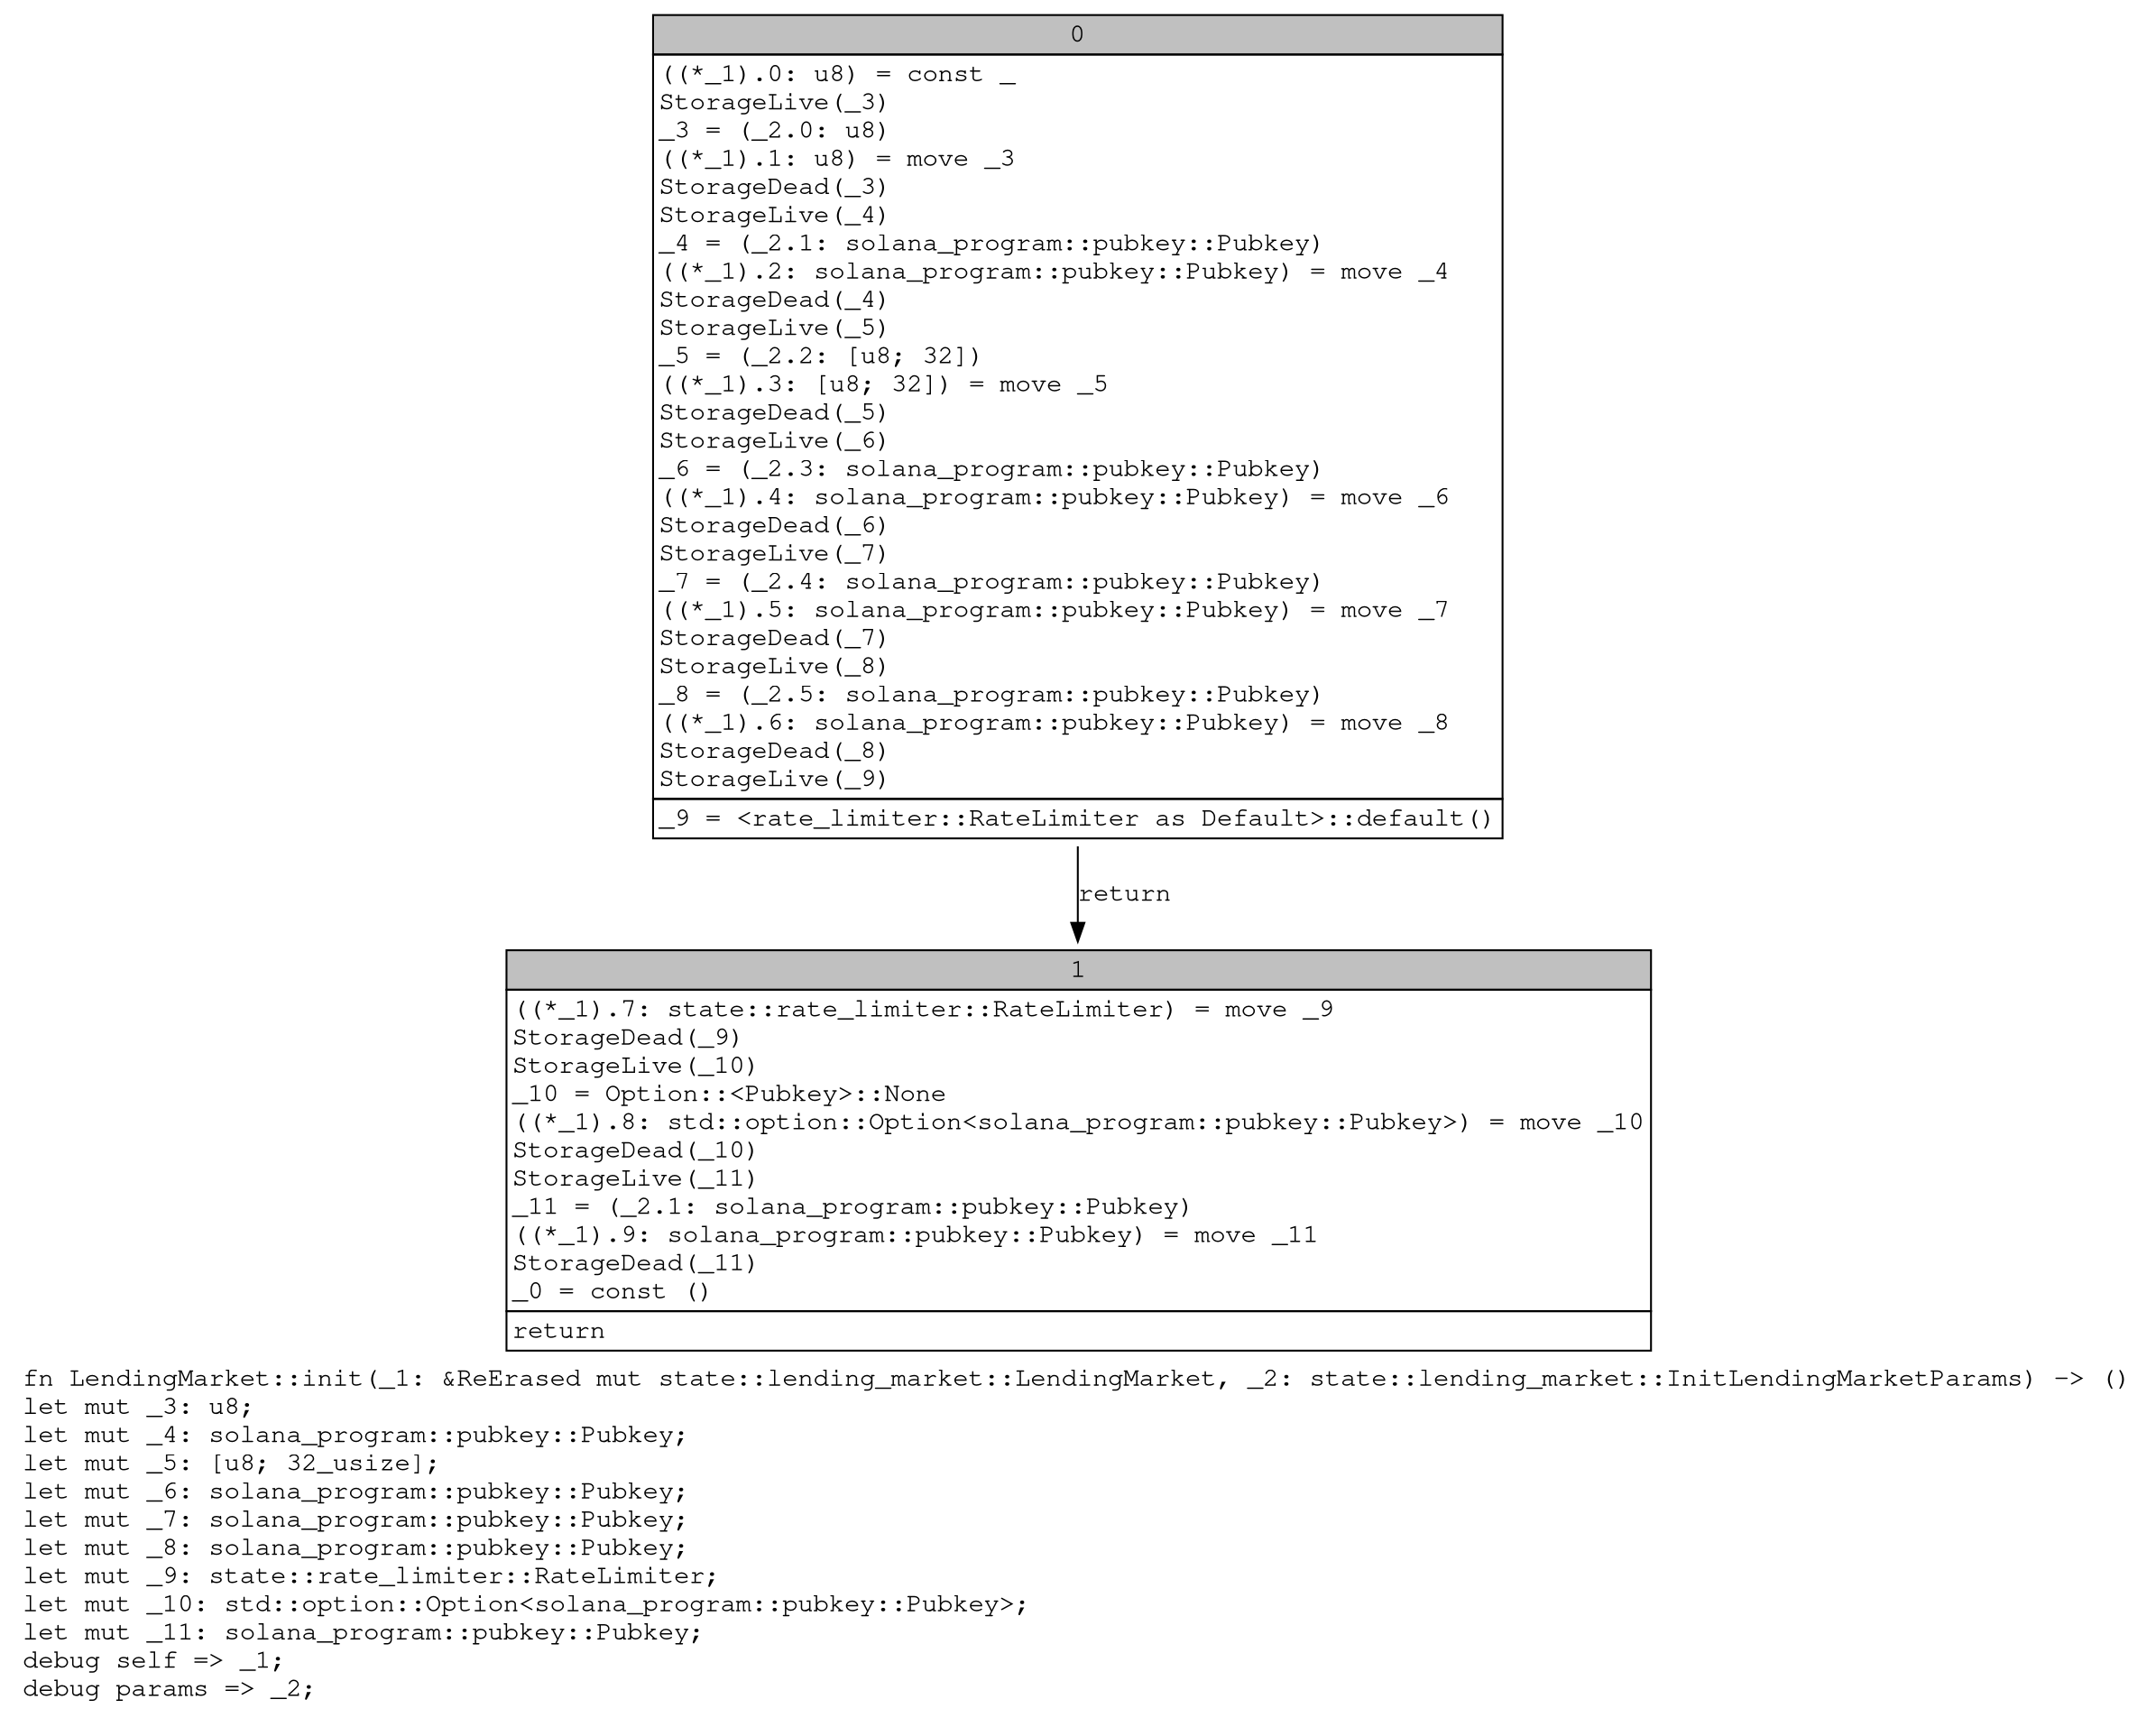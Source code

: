 digraph Mir_0_244 {
    graph [fontname="Courier, monospace"];
    node [fontname="Courier, monospace"];
    edge [fontname="Courier, monospace"];
    label=<fn LendingMarket::init(_1: &amp;ReErased mut state::lending_market::LendingMarket, _2: state::lending_market::InitLendingMarketParams) -&gt; ()<br align="left"/>let mut _3: u8;<br align="left"/>let mut _4: solana_program::pubkey::Pubkey;<br align="left"/>let mut _5: [u8; 32_usize];<br align="left"/>let mut _6: solana_program::pubkey::Pubkey;<br align="left"/>let mut _7: solana_program::pubkey::Pubkey;<br align="left"/>let mut _8: solana_program::pubkey::Pubkey;<br align="left"/>let mut _9: state::rate_limiter::RateLimiter;<br align="left"/>let mut _10: std::option::Option&lt;solana_program::pubkey::Pubkey&gt;;<br align="left"/>let mut _11: solana_program::pubkey::Pubkey;<br align="left"/>debug self =&gt; _1;<br align="left"/>debug params =&gt; _2;<br align="left"/>>;
    bb0__0_244 [shape="none", label=<<table border="0" cellborder="1" cellspacing="0"><tr><td bgcolor="gray" align="center" colspan="1">0</td></tr><tr><td align="left" balign="left">((*_1).0: u8) = const _<br/>StorageLive(_3)<br/>_3 = (_2.0: u8)<br/>((*_1).1: u8) = move _3<br/>StorageDead(_3)<br/>StorageLive(_4)<br/>_4 = (_2.1: solana_program::pubkey::Pubkey)<br/>((*_1).2: solana_program::pubkey::Pubkey) = move _4<br/>StorageDead(_4)<br/>StorageLive(_5)<br/>_5 = (_2.2: [u8; 32])<br/>((*_1).3: [u8; 32]) = move _5<br/>StorageDead(_5)<br/>StorageLive(_6)<br/>_6 = (_2.3: solana_program::pubkey::Pubkey)<br/>((*_1).4: solana_program::pubkey::Pubkey) = move _6<br/>StorageDead(_6)<br/>StorageLive(_7)<br/>_7 = (_2.4: solana_program::pubkey::Pubkey)<br/>((*_1).5: solana_program::pubkey::Pubkey) = move _7<br/>StorageDead(_7)<br/>StorageLive(_8)<br/>_8 = (_2.5: solana_program::pubkey::Pubkey)<br/>((*_1).6: solana_program::pubkey::Pubkey) = move _8<br/>StorageDead(_8)<br/>StorageLive(_9)<br/></td></tr><tr><td align="left">_9 = &lt;rate_limiter::RateLimiter as Default&gt;::default()</td></tr></table>>];
    bb1__0_244 [shape="none", label=<<table border="0" cellborder="1" cellspacing="0"><tr><td bgcolor="gray" align="center" colspan="1">1</td></tr><tr><td align="left" balign="left">((*_1).7: state::rate_limiter::RateLimiter) = move _9<br/>StorageDead(_9)<br/>StorageLive(_10)<br/>_10 = Option::&lt;Pubkey&gt;::None<br/>((*_1).8: std::option::Option&lt;solana_program::pubkey::Pubkey&gt;) = move _10<br/>StorageDead(_10)<br/>StorageLive(_11)<br/>_11 = (_2.1: solana_program::pubkey::Pubkey)<br/>((*_1).9: solana_program::pubkey::Pubkey) = move _11<br/>StorageDead(_11)<br/>_0 = const ()<br/></td></tr><tr><td align="left">return</td></tr></table>>];
    bb0__0_244 -> bb1__0_244 [label="return"];
}
